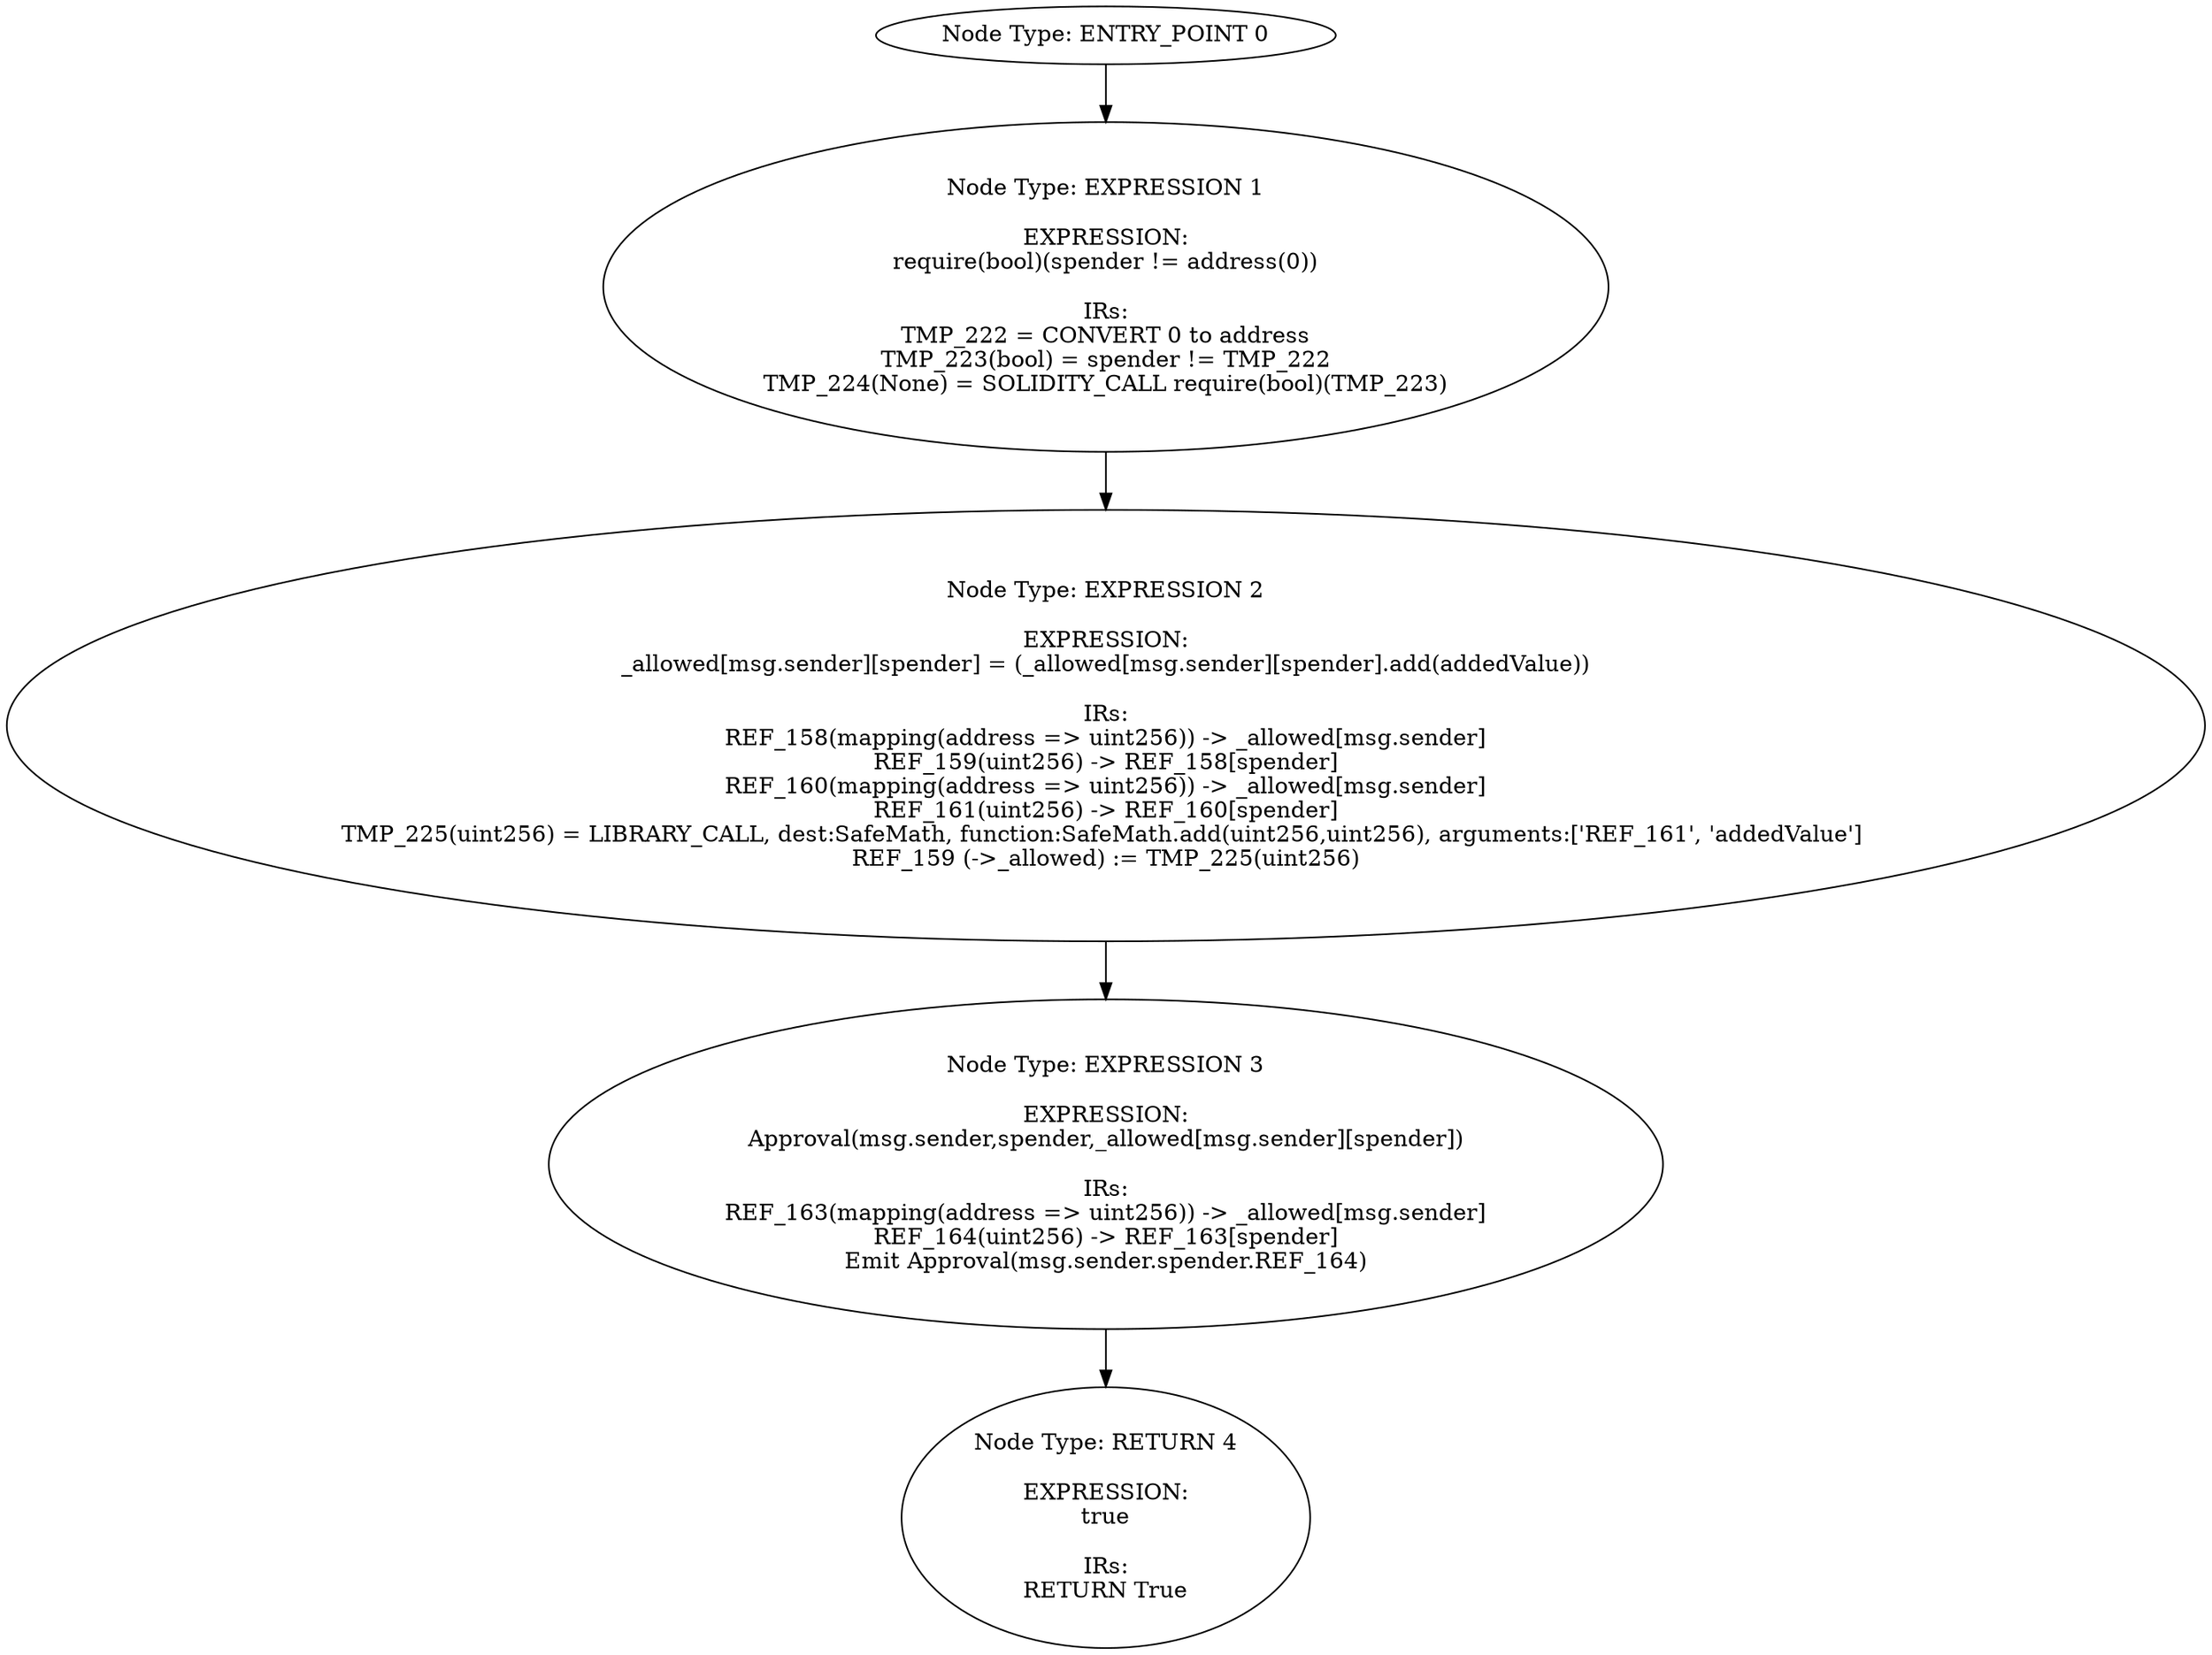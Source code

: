 digraph{
0[label="Node Type: ENTRY_POINT 0
"];
0->1;
1[label="Node Type: EXPRESSION 1

EXPRESSION:
require(bool)(spender != address(0))

IRs:
TMP_222 = CONVERT 0 to address
TMP_223(bool) = spender != TMP_222
TMP_224(None) = SOLIDITY_CALL require(bool)(TMP_223)"];
1->2;
2[label="Node Type: EXPRESSION 2

EXPRESSION:
_allowed[msg.sender][spender] = (_allowed[msg.sender][spender].add(addedValue))

IRs:
REF_158(mapping(address => uint256)) -> _allowed[msg.sender]
REF_159(uint256) -> REF_158[spender]
REF_160(mapping(address => uint256)) -> _allowed[msg.sender]
REF_161(uint256) -> REF_160[spender]
TMP_225(uint256) = LIBRARY_CALL, dest:SafeMath, function:SafeMath.add(uint256,uint256), arguments:['REF_161', 'addedValue'] 
REF_159 (->_allowed) := TMP_225(uint256)"];
2->3;
3[label="Node Type: EXPRESSION 3

EXPRESSION:
Approval(msg.sender,spender,_allowed[msg.sender][spender])

IRs:
REF_163(mapping(address => uint256)) -> _allowed[msg.sender]
REF_164(uint256) -> REF_163[spender]
Emit Approval(msg.sender.spender.REF_164)"];
3->4;
4[label="Node Type: RETURN 4

EXPRESSION:
true

IRs:
RETURN True"];
}
